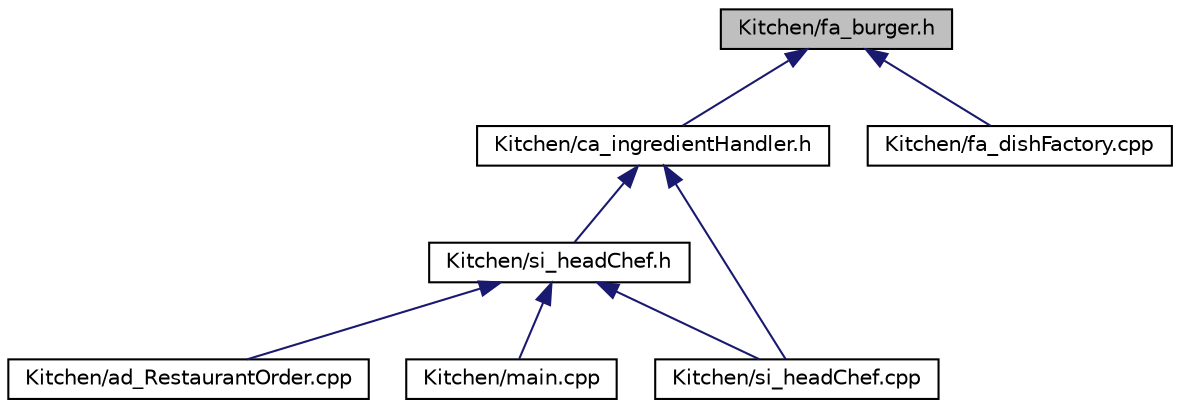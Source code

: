 digraph "Kitchen/fa_burger.h"
{
 // LATEX_PDF_SIZE
  edge [fontname="Helvetica",fontsize="10",labelfontname="Helvetica",labelfontsize="10"];
  node [fontname="Helvetica",fontsize="10",shape=record];
  Node1 [label="Kitchen/fa_burger.h",height=0.2,width=0.4,color="black", fillcolor="grey75", style="filled", fontcolor="black",tooltip="Defines the abstract product and concrete products for burgers in a restaurant system."];
  Node1 -> Node2 [dir="back",color="midnightblue",fontsize="10",style="solid"];
  Node2 [label="Kitchen/ca_ingredientHandler.h",height=0.2,width=0.4,color="black", fillcolor="white", style="filled",URL="$ca__ingredientHandler_8h.html",tooltip=" "];
  Node2 -> Node3 [dir="back",color="midnightblue",fontsize="10",style="solid"];
  Node3 [label="Kitchen/si_headChef.h",height=0.2,width=0.4,color="black", fillcolor="white", style="filled",URL="$si__headChef_8h.html",tooltip="Defines the singleton class si_headChef representing the head chef managing the kitchen."];
  Node3 -> Node4 [dir="back",color="midnightblue",fontsize="10",style="solid"];
  Node4 [label="Kitchen/ad_RestaurantOrder.cpp",height=0.2,width=0.4,color="black", fillcolor="white", style="filled",URL="$ad__RestaurantOrder_8cpp.html",tooltip=" "];
  Node3 -> Node5 [dir="back",color="midnightblue",fontsize="10",style="solid"];
  Node5 [label="Kitchen/main.cpp",height=0.2,width=0.4,color="black", fillcolor="white", style="filled",URL="$main_8cpp.html",tooltip=" "];
  Node3 -> Node6 [dir="back",color="midnightblue",fontsize="10",style="solid"];
  Node6 [label="Kitchen/si_headChef.cpp",height=0.2,width=0.4,color="black", fillcolor="white", style="filled",URL="$si__headChef_8cpp.html",tooltip=" "];
  Node2 -> Node6 [dir="back",color="midnightblue",fontsize="10",style="solid"];
  Node1 -> Node7 [dir="back",color="midnightblue",fontsize="10",style="solid"];
  Node7 [label="Kitchen/fa_dishFactory.cpp",height=0.2,width=0.4,color="black", fillcolor="white", style="filled",URL="$fa__dishFactory_8cpp.html",tooltip=" "];
}
